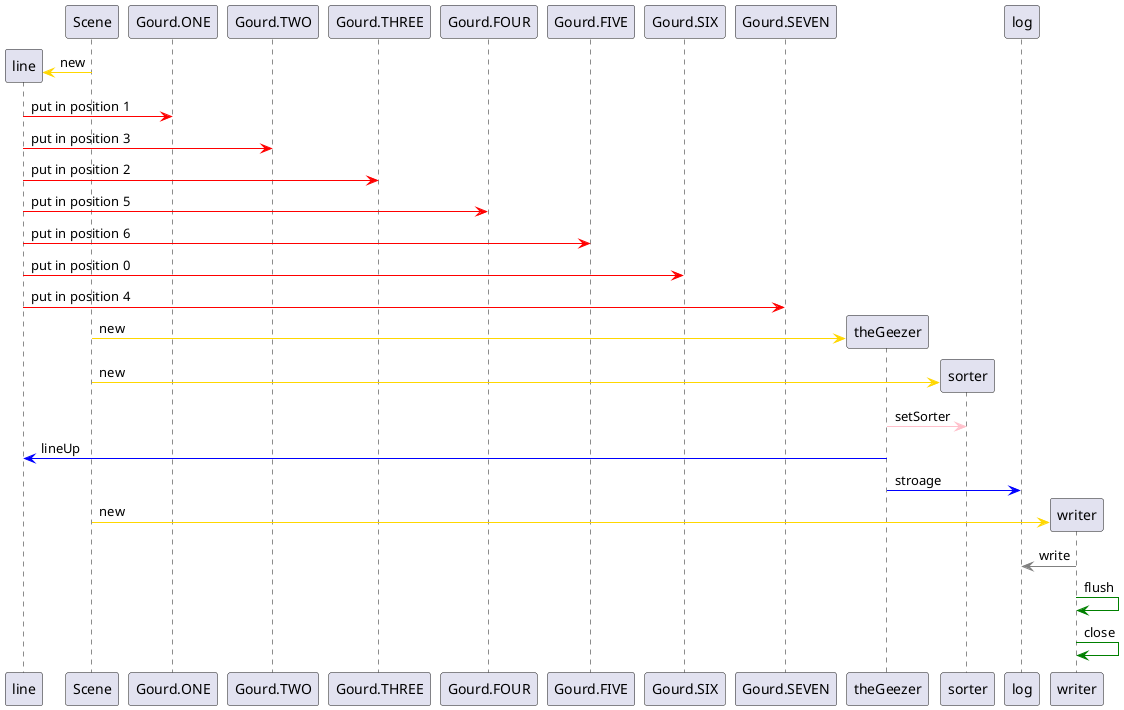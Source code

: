 @startuml timeline
create line
Scene -[#Gold]> line:new
line -[#Red]> Gourd.ONE : put in position 1
line -[#Red]> Gourd.TWO : put in position 3
line -[#Red]> Gourd.THREE : put in position 2
line -[#Red]> Gourd.FOUR : put in position 5
line -[#Red]> Gourd.FIVE : put in position 6
line -[#Red]> Gourd.SIX : put in position 0
line -[#Red]> Gourd.SEVEN : put in position 4
create theGeezer
Scene -[#Gold]> theGeezer:new
create sorter
Scene -[#Gold]> sorter:new
theGeezer -[#Pink]> sorter: setSorter
theGeezer -[#Blue]> line: lineUp
theGeezer -[#Blue]> log:stroage
create writer
Scene -[#Gold]> writer:new
writer -[#Gray]> log: write
writer -[#Green]> writer:flush
writer -[#Green]> writer:close
@enduml
